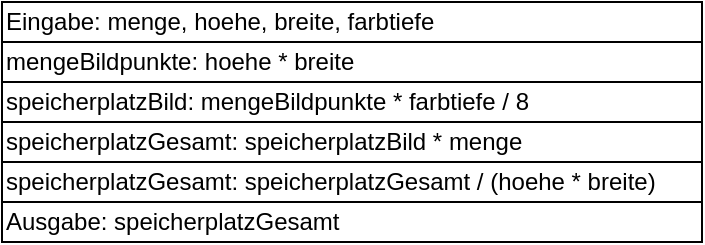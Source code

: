 <mxfile version="25.0.3">
  <diagram name="Seite-1" id="LdvtRg4KPK5ijY7ZbXD6">
    <mxGraphModel dx="819" dy="422" grid="1" gridSize="10" guides="1" tooltips="1" connect="1" arrows="1" fold="1" page="1" pageScale="1" pageWidth="827" pageHeight="1169" math="0" shadow="0">
      <root>
        <mxCell id="0" />
        <mxCell id="1" parent="0" />
        <mxCell id="AZs5G4_8TBOYYJ7fmPVS-2" value="Eingabe: menge, hoehe, breite, farbtiefe" style="rounded=0;whiteSpace=wrap;html=1;align=left;" vertex="1" parent="1">
          <mxGeometry x="280" y="100" width="350" height="20" as="geometry" />
        </mxCell>
        <mxCell id="AZs5G4_8TBOYYJ7fmPVS-3" value="mengeBildpunkte: hoehe * breite" style="rounded=0;whiteSpace=wrap;html=1;align=left;" vertex="1" parent="1">
          <mxGeometry x="280" y="120" width="350" height="20" as="geometry" />
        </mxCell>
        <mxCell id="AZs5G4_8TBOYYJ7fmPVS-5" value="speicherplatzBild: mengeBildpunkte * farbtiefe / 8" style="rounded=0;whiteSpace=wrap;html=1;align=left;" vertex="1" parent="1">
          <mxGeometry x="280" y="140" width="350" height="20" as="geometry" />
        </mxCell>
        <mxCell id="AZs5G4_8TBOYYJ7fmPVS-6" value="speicherplatzGesamt: speicherplatzBild * menge" style="rounded=0;whiteSpace=wrap;html=1;align=left;" vertex="1" parent="1">
          <mxGeometry x="280" y="160" width="350" height="20" as="geometry" />
        </mxCell>
        <mxCell id="AZs5G4_8TBOYYJ7fmPVS-7" value="speicherplatzGesamt: speicherplatzGesamt / (hoehe * breite)" style="rounded=0;whiteSpace=wrap;html=1;align=left;" vertex="1" parent="1">
          <mxGeometry x="280" y="180" width="350" height="20" as="geometry" />
        </mxCell>
        <mxCell id="AZs5G4_8TBOYYJ7fmPVS-8" value="Ausgabe: speicherplatzGesamt" style="rounded=0;whiteSpace=wrap;html=1;align=left;" vertex="1" parent="1">
          <mxGeometry x="280" y="200" width="350" height="20" as="geometry" />
        </mxCell>
      </root>
    </mxGraphModel>
  </diagram>
</mxfile>
